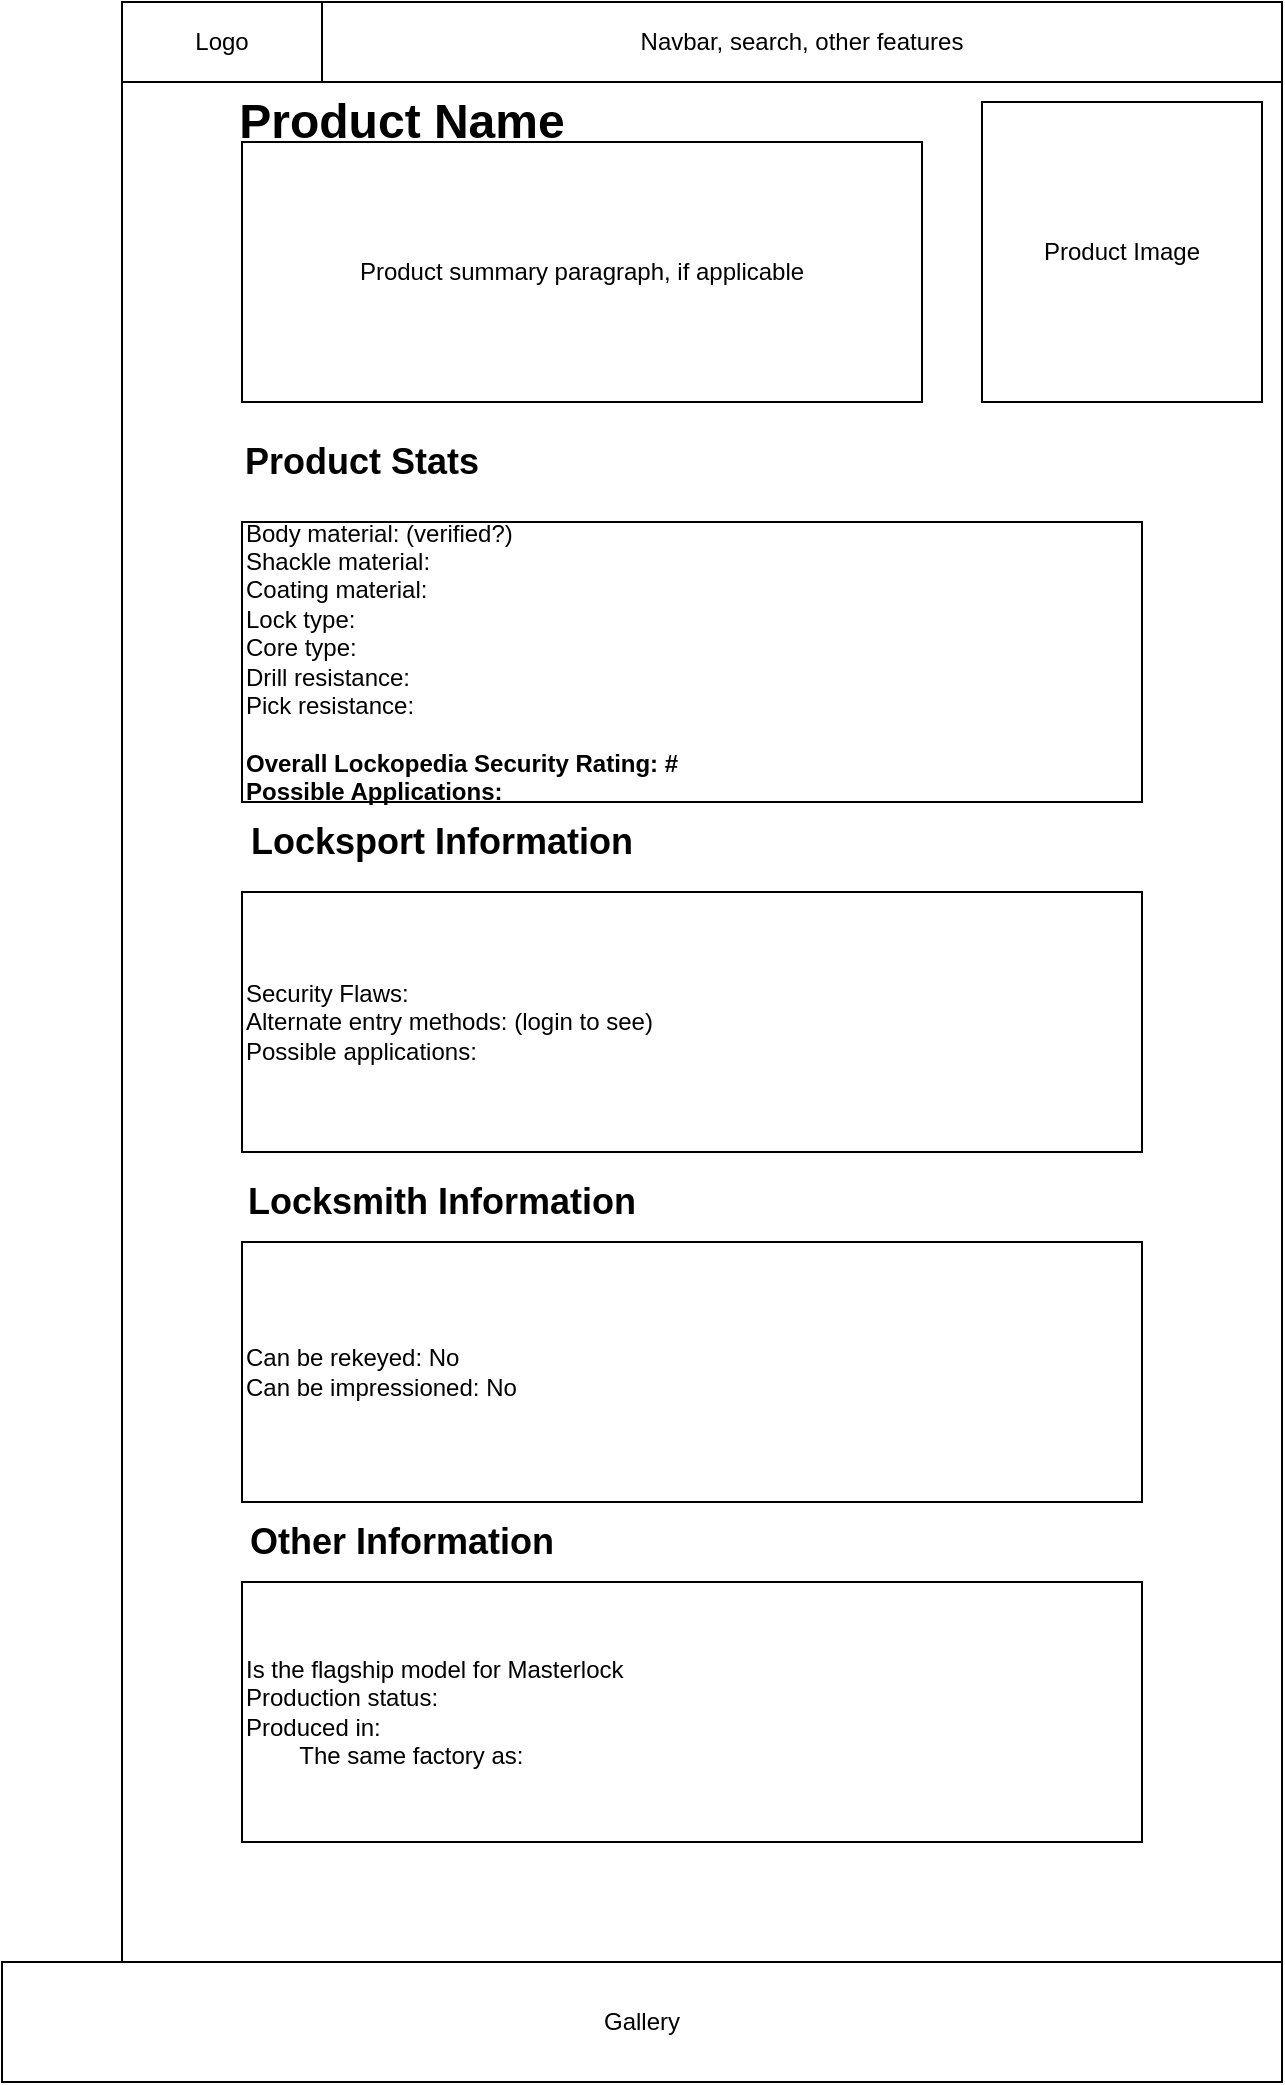 <mxfile version="15.8.7" type="device"><diagram id="C5RBs43oDa-KdzZeNtuy" name="Page-1"><mxGraphModel dx="1278" dy="641" grid="1" gridSize="10" guides="1" tooltips="1" connect="1" arrows="1" fold="1" page="1" pageScale="1" pageWidth="827" pageHeight="1169" math="0" shadow="0"><root><mxCell id="WIyWlLk6GJQsqaUBKTNV-0"/><mxCell id="WIyWlLk6GJQsqaUBKTNV-1" parent="WIyWlLk6GJQsqaUBKTNV-0"/><mxCell id="Y5gobAzfAZjo5FfuXIPn-0" value="" style="rounded=0;whiteSpace=wrap;html=1;" parent="WIyWlLk6GJQsqaUBKTNV-1" vertex="1"><mxGeometry x="140" y="80" width="580" height="940" as="geometry"/></mxCell><mxCell id="Y5gobAzfAZjo5FfuXIPn-1" value="Logo" style="rounded=0;whiteSpace=wrap;html=1;" parent="WIyWlLk6GJQsqaUBKTNV-1" vertex="1"><mxGeometry x="140" y="40" width="100" height="40" as="geometry"/></mxCell><mxCell id="Y5gobAzfAZjo5FfuXIPn-2" value="Navbar, search, other features" style="rounded=0;whiteSpace=wrap;html=1;" parent="WIyWlLk6GJQsqaUBKTNV-1" vertex="1"><mxGeometry x="240" y="40" width="480" height="40" as="geometry"/></mxCell><mxCell id="Y5gobAzfAZjo5FfuXIPn-3" value="&lt;h1&gt;Product Name&lt;/h1&gt;" style="text;html=1;strokeColor=none;fillColor=none;align=center;verticalAlign=middle;whiteSpace=wrap;rounded=0;" parent="WIyWlLk6GJQsqaUBKTNV-1" vertex="1"><mxGeometry x="180" y="90" width="200" height="20" as="geometry"/></mxCell><mxCell id="Y5gobAzfAZjo5FfuXIPn-5" value="Product Image" style="rounded=0;whiteSpace=wrap;html=1;" parent="WIyWlLk6GJQsqaUBKTNV-1" vertex="1"><mxGeometry x="570" y="90" width="140" height="150" as="geometry"/></mxCell><mxCell id="Y5gobAzfAZjo5FfuXIPn-6" value="Product summary paragraph, if applicable" style="rounded=0;whiteSpace=wrap;html=1;" parent="WIyWlLk6GJQsqaUBKTNV-1" vertex="1"><mxGeometry x="200" y="110" width="340" height="130" as="geometry"/></mxCell><mxCell id="Y5gobAzfAZjo5FfuXIPn-7" value="&lt;h2&gt;Product Stats&lt;/h2&gt;" style="text;html=1;strokeColor=none;fillColor=none;align=center;verticalAlign=middle;whiteSpace=wrap;rounded=0;" parent="WIyWlLk6GJQsqaUBKTNV-1" vertex="1"><mxGeometry x="160" y="260" width="200" height="20" as="geometry"/></mxCell><mxCell id="Y5gobAzfAZjo5FfuXIPn-8" value="Body material: (verified?)&lt;br&gt;Shackle material:&lt;br&gt;Coating material:&lt;br&gt;Lock type:&lt;br&gt;Core type:&lt;br&gt;Drill resistance:&lt;br&gt;Pick resistance:&lt;br&gt;&lt;br&gt;&lt;b&gt;Overall Lockopedia Security Rating: #&lt;br&gt;Possible Applications:&lt;br&gt;&lt;/b&gt;" style="rounded=0;whiteSpace=wrap;html=1;align=left;" parent="WIyWlLk6GJQsqaUBKTNV-1" vertex="1"><mxGeometry x="200" y="300" width="450" height="140" as="geometry"/></mxCell><mxCell id="Y5gobAzfAZjo5FfuXIPn-9" value="&lt;h2&gt;Locksport Information&lt;/h2&gt;" style="text;html=1;strokeColor=none;fillColor=none;align=center;verticalAlign=middle;whiteSpace=wrap;rounded=0;" parent="WIyWlLk6GJQsqaUBKTNV-1" vertex="1"><mxGeometry x="140" y="450" width="320" height="20" as="geometry"/></mxCell><mxCell id="Y5gobAzfAZjo5FfuXIPn-10" value="Security Flaws:&lt;br&gt;Alternate entry methods: (login to see)&lt;br&gt;Possible applications:" style="rounded=0;whiteSpace=wrap;html=1;align=left;" parent="WIyWlLk6GJQsqaUBKTNV-1" vertex="1"><mxGeometry x="200" y="485" width="450" height="130" as="geometry"/></mxCell><mxCell id="Y5gobAzfAZjo5FfuXIPn-11" value="Is the flagship model for Masterlock&lt;br&gt;Production status:&lt;br&gt;Produced in:&lt;br&gt;&lt;span style=&quot;white-space: pre&quot;&gt;&#9;&lt;/span&gt;The same factory as:&lt;br&gt;" style="rounded=0;whiteSpace=wrap;html=1;align=left;" parent="WIyWlLk6GJQsqaUBKTNV-1" vertex="1"><mxGeometry x="200" y="830" width="450" height="130" as="geometry"/></mxCell><mxCell id="Y5gobAzfAZjo5FfuXIPn-12" value="&lt;h2&gt;Other Information&lt;/h2&gt;" style="text;html=1;strokeColor=none;fillColor=none;align=center;verticalAlign=middle;whiteSpace=wrap;rounded=0;" parent="WIyWlLk6GJQsqaUBKTNV-1" vertex="1"><mxGeometry x="120" y="800" width="320" height="20" as="geometry"/></mxCell><mxCell id="Y5gobAzfAZjo5FfuXIPn-15" value="Gallery" style="rounded=0;whiteSpace=wrap;html=1;" parent="WIyWlLk6GJQsqaUBKTNV-1" vertex="1"><mxGeometry x="80" y="1020" width="640" height="60" as="geometry"/></mxCell><mxCell id="Y5gobAzfAZjo5FfuXIPn-16" value="&lt;h2&gt;Locksmith Information&lt;/h2&gt;" style="text;html=1;strokeColor=none;fillColor=none;align=center;verticalAlign=middle;whiteSpace=wrap;rounded=0;" parent="WIyWlLk6GJQsqaUBKTNV-1" vertex="1"><mxGeometry x="140" y="630" width="320" height="20" as="geometry"/></mxCell><mxCell id="Y5gobAzfAZjo5FfuXIPn-17" value="Can be rekeyed: No&lt;br&gt;Can be impressioned: No" style="rounded=0;whiteSpace=wrap;html=1;align=left;" parent="WIyWlLk6GJQsqaUBKTNV-1" vertex="1"><mxGeometry x="200" y="660" width="450" height="130" as="geometry"/></mxCell></root></mxGraphModel></diagram></mxfile>